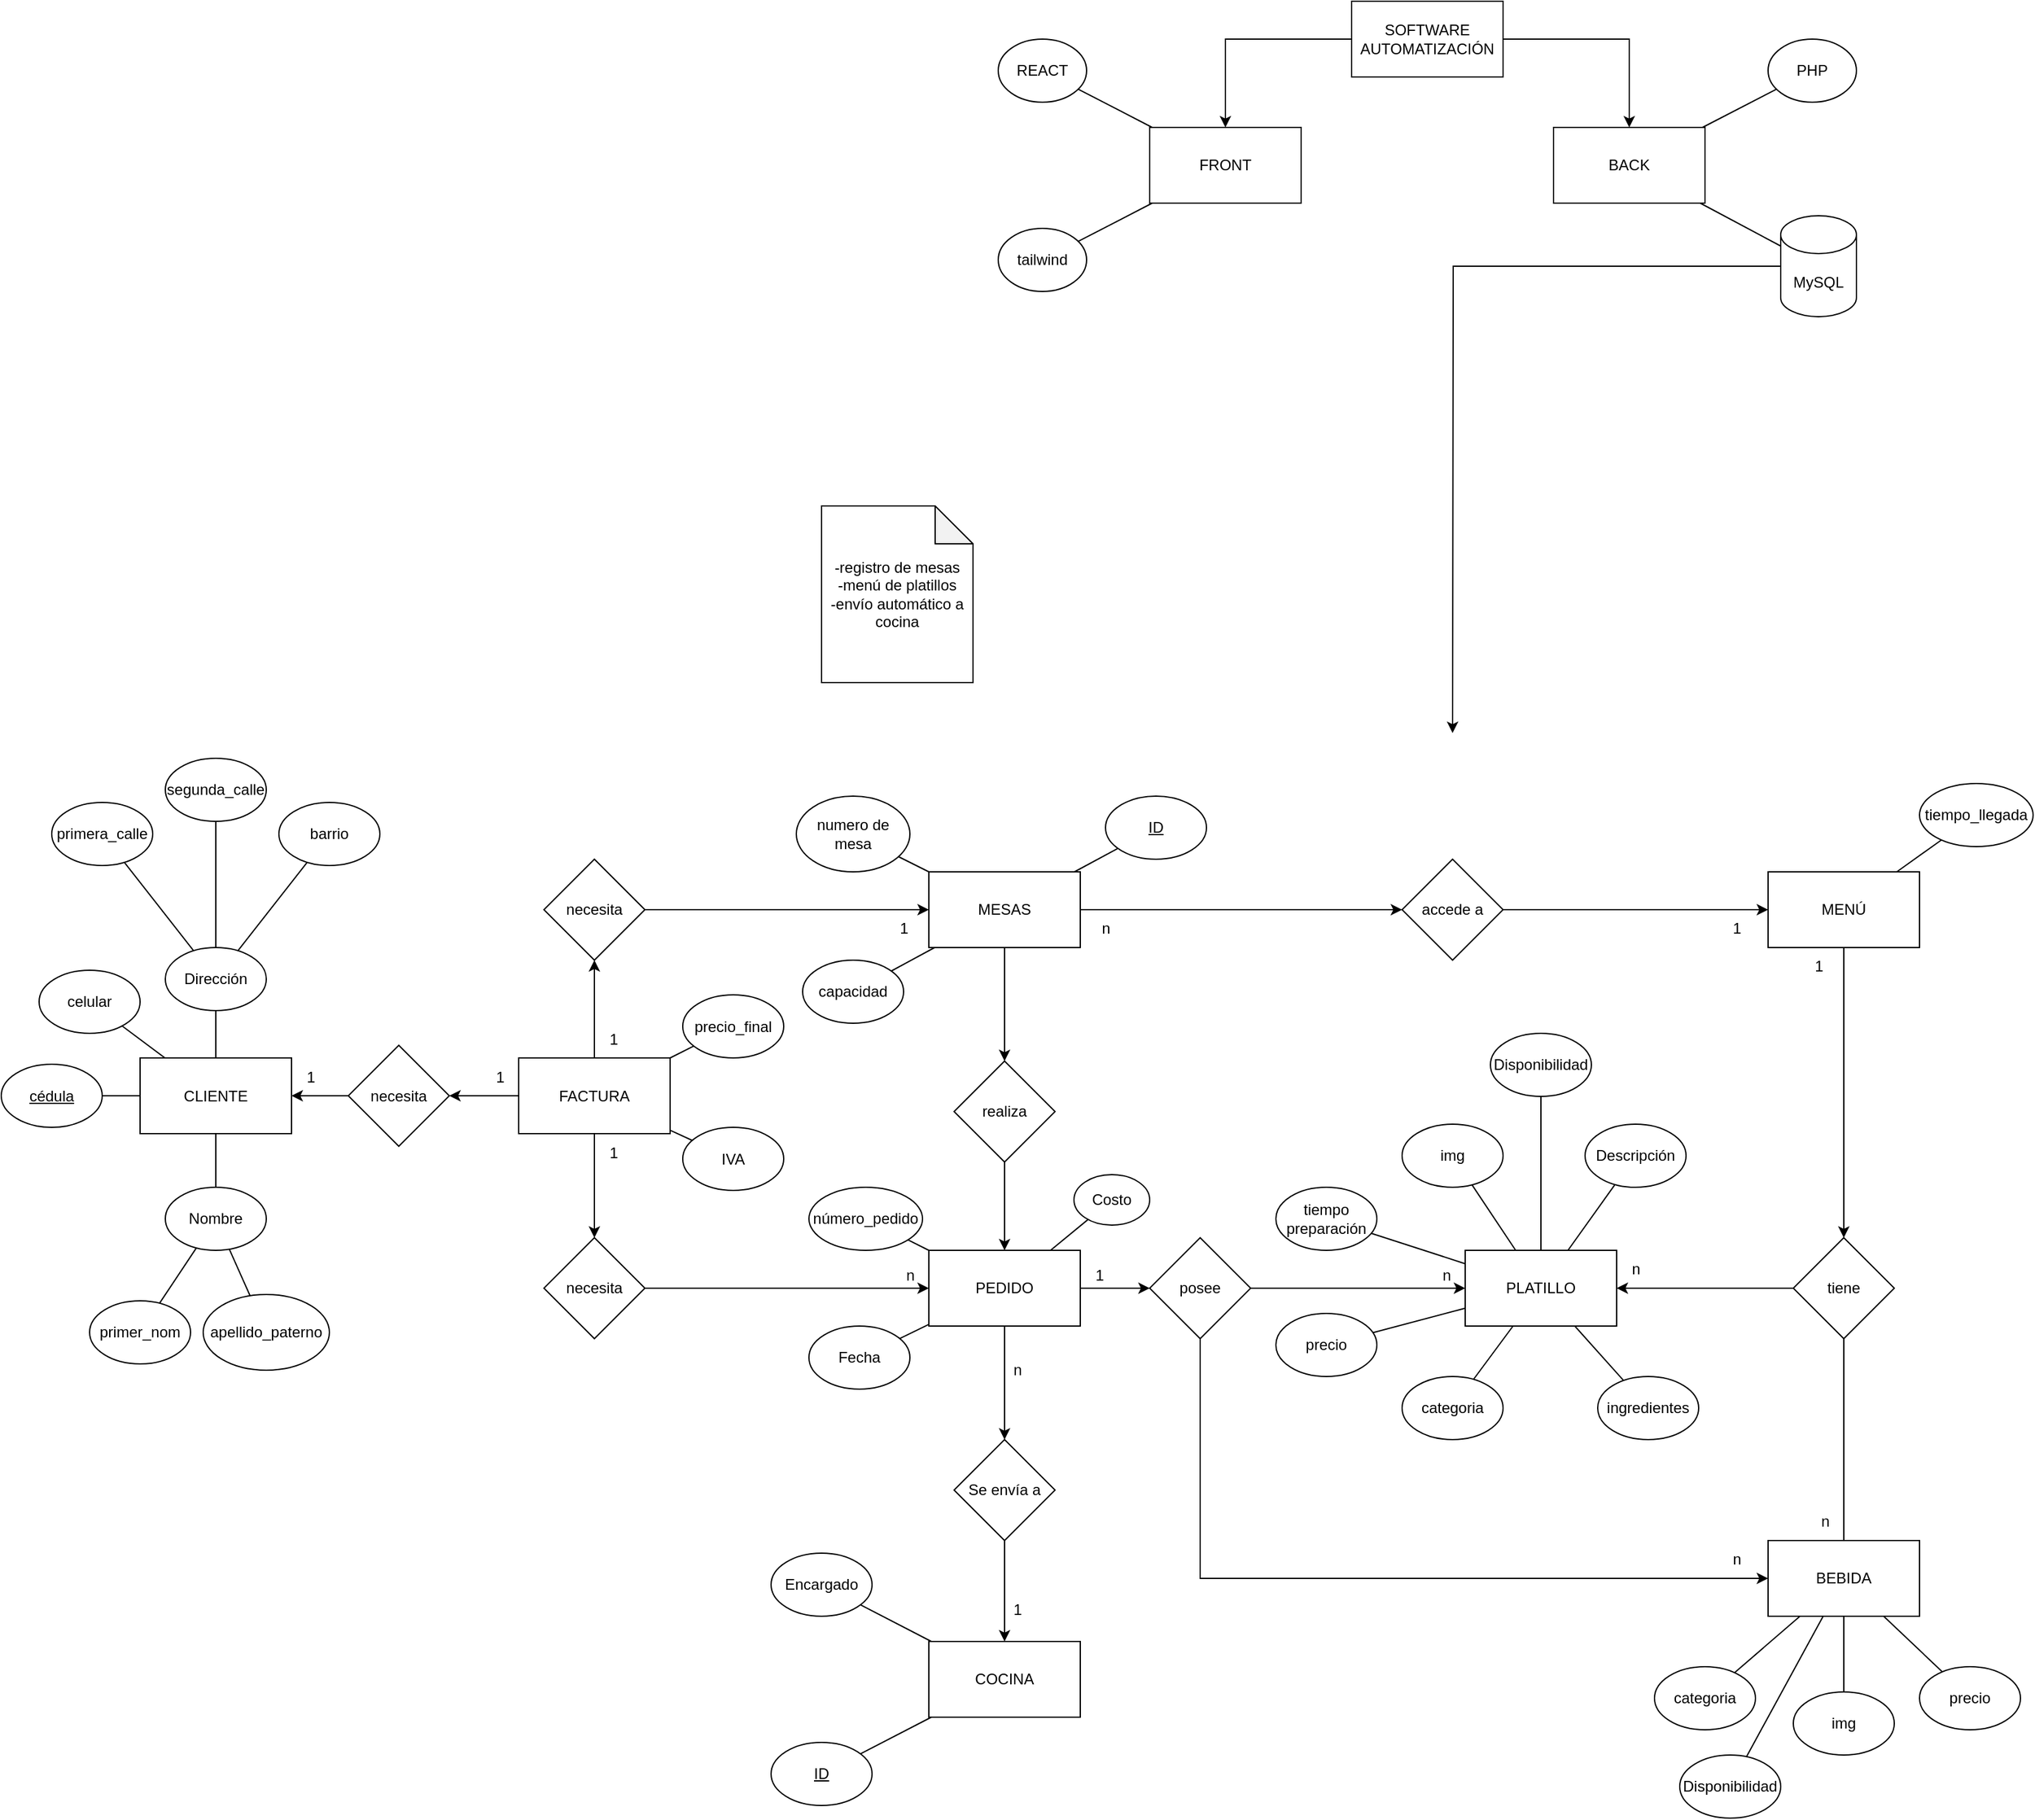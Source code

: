 <mxfile version="24.7.17">
  <diagram name="Página-1" id="Yf-jZIlcgXLQIsbTP1g4">
    <mxGraphModel dx="2413" dy="836" grid="1" gridSize="10" guides="1" tooltips="1" connect="1" arrows="1" fold="1" page="0" pageScale="1" pageWidth="827" pageHeight="1169" math="0" shadow="0">
      <root>
        <mxCell id="0" />
        <mxCell id="1" parent="0" />
        <mxCell id="35R58p7OfBMP2s4mFoBE-5" style="edgeStyle=orthogonalEdgeStyle;rounded=0;orthogonalLoop=1;jettySize=auto;html=1;" parent="1" source="35R58p7OfBMP2s4mFoBE-2" target="35R58p7OfBMP2s4mFoBE-3" edge="1">
          <mxGeometry relative="1" as="geometry" />
        </mxCell>
        <mxCell id="35R58p7OfBMP2s4mFoBE-6" style="edgeStyle=orthogonalEdgeStyle;rounded=0;orthogonalLoop=1;jettySize=auto;html=1;" parent="1" source="35R58p7OfBMP2s4mFoBE-2" target="35R58p7OfBMP2s4mFoBE-4" edge="1">
          <mxGeometry relative="1" as="geometry" />
        </mxCell>
        <mxCell id="35R58p7OfBMP2s4mFoBE-2" value="SOFTWARE AUTOMATIZACIÓN" style="rounded=0;whiteSpace=wrap;html=1;" parent="1" vertex="1">
          <mxGeometry x="320" y="100" width="120" height="60" as="geometry" />
        </mxCell>
        <mxCell id="35R58p7OfBMP2s4mFoBE-3" value="FRONT" style="rounded=0;whiteSpace=wrap;html=1;" parent="1" vertex="1">
          <mxGeometry x="160" y="200" width="120" height="60" as="geometry" />
        </mxCell>
        <mxCell id="35R58p7OfBMP2s4mFoBE-4" value="BACK" style="rounded=0;whiteSpace=wrap;html=1;" parent="1" vertex="1">
          <mxGeometry x="480" y="200" width="120" height="60" as="geometry" />
        </mxCell>
        <mxCell id="35R58p7OfBMP2s4mFoBE-7" value="PHP" style="ellipse;whiteSpace=wrap;html=1;" parent="1" vertex="1">
          <mxGeometry x="650" y="130" width="70" height="50" as="geometry" />
        </mxCell>
        <mxCell id="35R58p7OfBMP2s4mFoBE-9" value="" style="endArrow=none;html=1;rounded=0;" parent="1" source="35R58p7OfBMP2s4mFoBE-4" target="35R58p7OfBMP2s4mFoBE-7" edge="1">
          <mxGeometry width="50" height="50" relative="1" as="geometry">
            <mxPoint x="510" y="370" as="sourcePoint" />
            <mxPoint x="560" y="320" as="targetPoint" />
          </mxGeometry>
        </mxCell>
        <mxCell id="35R58p7OfBMP2s4mFoBE-10" value="-registro de mesas&lt;div&gt;-menú de platillos&lt;/div&gt;&lt;div&gt;-envío automático a cocina&lt;/div&gt;" style="shape=note;whiteSpace=wrap;html=1;backgroundOutline=1;darkOpacity=0.05;" parent="1" vertex="1">
          <mxGeometry x="-100" y="500" width="120" height="140" as="geometry" />
        </mxCell>
        <mxCell id="35R58p7OfBMP2s4mFoBE-20" style="edgeStyle=orthogonalEdgeStyle;rounded=0;orthogonalLoop=1;jettySize=auto;html=1;" parent="1" source="35R58p7OfBMP2s4mFoBE-13" edge="1">
          <mxGeometry relative="1" as="geometry">
            <mxPoint x="400" y="680" as="targetPoint" />
          </mxGeometry>
        </mxCell>
        <mxCell id="35R58p7OfBMP2s4mFoBE-13" value="MySQL" style="shape=cylinder3;whiteSpace=wrap;html=1;boundedLbl=1;backgroundOutline=1;size=15;" parent="1" vertex="1">
          <mxGeometry x="660" y="270" width="60" height="80" as="geometry" />
        </mxCell>
        <mxCell id="35R58p7OfBMP2s4mFoBE-14" value="" style="endArrow=none;html=1;rounded=0;" parent="1" source="35R58p7OfBMP2s4mFoBE-13" target="35R58p7OfBMP2s4mFoBE-4" edge="1">
          <mxGeometry width="50" height="50" relative="1" as="geometry">
            <mxPoint x="490" y="380" as="sourcePoint" />
            <mxPoint x="540" y="330" as="targetPoint" />
          </mxGeometry>
        </mxCell>
        <mxCell id="35R58p7OfBMP2s4mFoBE-15" value="REACT" style="ellipse;whiteSpace=wrap;html=1;" parent="1" vertex="1">
          <mxGeometry x="40" y="130" width="70" height="50" as="geometry" />
        </mxCell>
        <mxCell id="35R58p7OfBMP2s4mFoBE-16" value="" style="endArrow=none;html=1;rounded=0;" parent="1" source="35R58p7OfBMP2s4mFoBE-15" target="35R58p7OfBMP2s4mFoBE-3" edge="1">
          <mxGeometry width="50" height="50" relative="1" as="geometry">
            <mxPoint x="60" y="290" as="sourcePoint" />
            <mxPoint x="110" y="240" as="targetPoint" />
          </mxGeometry>
        </mxCell>
        <mxCell id="35R58p7OfBMP2s4mFoBE-17" value="tailwind" style="ellipse;whiteSpace=wrap;html=1;" parent="1" vertex="1">
          <mxGeometry x="40" y="280" width="70" height="50" as="geometry" />
        </mxCell>
        <mxCell id="35R58p7OfBMP2s4mFoBE-18" value="" style="endArrow=none;html=1;rounded=0;" parent="1" source="35R58p7OfBMP2s4mFoBE-17" target="35R58p7OfBMP2s4mFoBE-3" edge="1">
          <mxGeometry width="50" height="50" relative="1" as="geometry">
            <mxPoint x="40" y="330" as="sourcePoint" />
            <mxPoint x="90" y="280" as="targetPoint" />
          </mxGeometry>
        </mxCell>
        <mxCell id="pSod8uxUXED8SF98zxaf-2" style="edgeStyle=orthogonalEdgeStyle;rounded=0;orthogonalLoop=1;jettySize=auto;html=1;" edge="1" parent="1" source="35R58p7OfBMP2s4mFoBE-21" target="pSod8uxUXED8SF98zxaf-1">
          <mxGeometry relative="1" as="geometry" />
        </mxCell>
        <mxCell id="pSod8uxUXED8SF98zxaf-59" style="edgeStyle=orthogonalEdgeStyle;rounded=0;orthogonalLoop=1;jettySize=auto;html=1;" edge="1" parent="1" source="35R58p7OfBMP2s4mFoBE-21" target="35R58p7OfBMP2s4mFoBE-28">
          <mxGeometry relative="1" as="geometry" />
        </mxCell>
        <mxCell id="35R58p7OfBMP2s4mFoBE-21" value="MESAS" style="rounded=0;whiteSpace=wrap;html=1;" parent="1" vertex="1">
          <mxGeometry x="-15" y="790" width="120" height="60" as="geometry" />
        </mxCell>
        <mxCell id="35R58p7OfBMP2s4mFoBE-22" value="numero de mesa&lt;span style=&quot;color: rgba(0, 0, 0, 0); font-family: monospace; font-size: 0px; text-align: start; text-wrap: nowrap;&quot;&gt;%3CmxGraphModel%3E%3Croot%3E%3CmxCell%20id%3D%220%22%2F%3E%3CmxCell%20id%3D%221%22%20parent%3D%220%22%2F%3E%3CmxCell%20id%3D%222%22%20value%3D%22REACT%22%20style%3D%22ellipse%3BwhiteSpace%3Dwrap%3Bhtml%3D1%3B%22%20vertex%3D%221%22%20parent%3D%221%22%3E%3CmxGeometry%20x%3D%22-10%22%20y%3D%22140%22%20width%3D%2270%22%20height%3D%2250%22%20as%3D%22geometry%22%2F%3E%3C%2FmxCell%3E%3C%2Froot%3E%3C%2FmxGraphModel%3E&lt;/span&gt;" style="ellipse;whiteSpace=wrap;html=1;" parent="1" vertex="1">
          <mxGeometry x="-120" y="730" width="90" height="60" as="geometry" />
        </mxCell>
        <mxCell id="35R58p7OfBMP2s4mFoBE-23" value="capacidad" style="ellipse;whiteSpace=wrap;html=1;" parent="1" vertex="1">
          <mxGeometry x="-115" y="860" width="80" height="50" as="geometry" />
        </mxCell>
        <mxCell id="35R58p7OfBMP2s4mFoBE-24" value="" style="endArrow=none;html=1;rounded=0;" parent="1" source="35R58p7OfBMP2s4mFoBE-21" target="35R58p7OfBMP2s4mFoBE-22" edge="1">
          <mxGeometry width="50" height="50" relative="1" as="geometry">
            <mxPoint x="-65" y="700" as="sourcePoint" />
            <mxPoint x="-15" y="650" as="targetPoint" />
          </mxGeometry>
        </mxCell>
        <mxCell id="35R58p7OfBMP2s4mFoBE-25" value="" style="endArrow=none;html=1;rounded=0;" parent="1" source="35R58p7OfBMP2s4mFoBE-21" target="35R58p7OfBMP2s4mFoBE-23" edge="1">
          <mxGeometry width="50" height="50" relative="1" as="geometry">
            <mxPoint x="-105" y="840" as="sourcePoint" />
            <mxPoint x="-55" y="790" as="targetPoint" />
          </mxGeometry>
        </mxCell>
        <mxCell id="35R58p7OfBMP2s4mFoBE-26" value="&lt;u&gt;ID&lt;/u&gt;" style="ellipse;whiteSpace=wrap;html=1;" parent="1" vertex="1">
          <mxGeometry x="125" y="730" width="80" height="50" as="geometry" />
        </mxCell>
        <mxCell id="35R58p7OfBMP2s4mFoBE-27" value="" style="endArrow=none;html=1;rounded=0;" parent="1" source="35R58p7OfBMP2s4mFoBE-26" target="35R58p7OfBMP2s4mFoBE-21" edge="1">
          <mxGeometry width="50" height="50" relative="1" as="geometry">
            <mxPoint x="165" y="900" as="sourcePoint" />
            <mxPoint x="215" y="850" as="targetPoint" />
          </mxGeometry>
        </mxCell>
        <mxCell id="35R58p7OfBMP2s4mFoBE-31" style="edgeStyle=orthogonalEdgeStyle;rounded=0;orthogonalLoop=1;jettySize=auto;html=1;" parent="1" source="35R58p7OfBMP2s4mFoBE-28" target="35R58p7OfBMP2s4mFoBE-33" edge="1">
          <mxGeometry relative="1" as="geometry">
            <mxPoint x="740" y="930" as="targetPoint" />
            <Array as="points">
              <mxPoint x="650" y="820" />
              <mxPoint x="650" y="820" />
            </Array>
          </mxGeometry>
        </mxCell>
        <mxCell id="35R58p7OfBMP2s4mFoBE-28" value="accede a" style="rhombus;whiteSpace=wrap;html=1;" parent="1" vertex="1">
          <mxGeometry x="360" y="780" width="80" height="80" as="geometry" />
        </mxCell>
        <mxCell id="35R58p7OfBMP2s4mFoBE-46" style="edgeStyle=orthogonalEdgeStyle;rounded=0;orthogonalLoop=1;jettySize=auto;html=1;" parent="1" source="35R58p7OfBMP2s4mFoBE-33" target="35R58p7OfBMP2s4mFoBE-45" edge="1">
          <mxGeometry relative="1" as="geometry" />
        </mxCell>
        <mxCell id="35R58p7OfBMP2s4mFoBE-33" value="MENÚ" style="rounded=0;whiteSpace=wrap;html=1;" parent="1" vertex="1">
          <mxGeometry x="650" y="790" width="120" height="60" as="geometry" />
        </mxCell>
        <mxCell id="35R58p7OfBMP2s4mFoBE-37" value="tiempo_llegada" style="ellipse;whiteSpace=wrap;html=1;" parent="1" vertex="1">
          <mxGeometry x="770" y="720" width="90" height="50" as="geometry" />
        </mxCell>
        <mxCell id="35R58p7OfBMP2s4mFoBE-41" value="" style="endArrow=none;html=1;rounded=0;" parent="1" source="35R58p7OfBMP2s4mFoBE-37" target="35R58p7OfBMP2s4mFoBE-33" edge="1">
          <mxGeometry width="50" height="50" relative="1" as="geometry">
            <mxPoint x="945" y="1190" as="sourcePoint" />
            <mxPoint x="995" y="1140" as="targetPoint" />
          </mxGeometry>
        </mxCell>
        <mxCell id="35R58p7OfBMP2s4mFoBE-42" value="PLATILLO" style="rounded=0;whiteSpace=wrap;html=1;" parent="1" vertex="1">
          <mxGeometry x="410" y="1090" width="120" height="60" as="geometry" />
        </mxCell>
        <mxCell id="35R58p7OfBMP2s4mFoBE-44" value="ingredientes" style="ellipse;whiteSpace=wrap;html=1;" parent="1" vertex="1">
          <mxGeometry x="515" y="1190" width="80" height="50" as="geometry" />
        </mxCell>
        <mxCell id="pSod8uxUXED8SF98zxaf-55" style="edgeStyle=orthogonalEdgeStyle;rounded=0;orthogonalLoop=1;jettySize=auto;html=1;" edge="1" parent="1" source="35R58p7OfBMP2s4mFoBE-45" target="35R58p7OfBMP2s4mFoBE-42">
          <mxGeometry relative="1" as="geometry" />
        </mxCell>
        <mxCell id="35R58p7OfBMP2s4mFoBE-45" value="tiene" style="rhombus;whiteSpace=wrap;html=1;" parent="1" vertex="1">
          <mxGeometry x="670" y="1080" width="80" height="80" as="geometry" />
        </mxCell>
        <mxCell id="35R58p7OfBMP2s4mFoBE-48" value="" style="endArrow=none;html=1;rounded=0;" parent="1" source="35R58p7OfBMP2s4mFoBE-43" target="35R58p7OfBMP2s4mFoBE-42" edge="1">
          <mxGeometry width="50" height="50" relative="1" as="geometry">
            <mxPoint x="325" y="1120" as="sourcePoint" />
            <mxPoint x="375" y="1070" as="targetPoint" />
          </mxGeometry>
        </mxCell>
        <mxCell id="35R58p7OfBMP2s4mFoBE-49" value="" style="endArrow=none;html=1;rounded=0;" parent="1" source="35R58p7OfBMP2s4mFoBE-44" target="35R58p7OfBMP2s4mFoBE-42" edge="1">
          <mxGeometry width="50" height="50" relative="1" as="geometry">
            <mxPoint x="315" y="1220" as="sourcePoint" />
            <mxPoint x="365" y="1170" as="targetPoint" />
          </mxGeometry>
        </mxCell>
        <mxCell id="35R58p7OfBMP2s4mFoBE-50" value="img" style="ellipse;whiteSpace=wrap;html=1;" parent="1" vertex="1">
          <mxGeometry x="360" y="990" width="80" height="50" as="geometry" />
        </mxCell>
        <mxCell id="35R58p7OfBMP2s4mFoBE-51" value="" style="endArrow=none;html=1;rounded=0;" parent="1" source="35R58p7OfBMP2s4mFoBE-50" target="35R58p7OfBMP2s4mFoBE-42" edge="1">
          <mxGeometry width="50" height="50" relative="1" as="geometry">
            <mxPoint x="325" y="1210" as="sourcePoint" />
            <mxPoint x="375" y="1160" as="targetPoint" />
          </mxGeometry>
        </mxCell>
        <mxCell id="35R58p7OfBMP2s4mFoBE-57" value="tiempo&lt;div&gt;preparación&lt;/div&gt;" style="ellipse;whiteSpace=wrap;html=1;" parent="1" vertex="1">
          <mxGeometry x="260" y="1040" width="80" height="50" as="geometry" />
        </mxCell>
        <mxCell id="35R58p7OfBMP2s4mFoBE-58" value="" style="endArrow=none;html=1;rounded=0;" parent="1" source="35R58p7OfBMP2s4mFoBE-57" target="35R58p7OfBMP2s4mFoBE-42" edge="1">
          <mxGeometry width="50" height="50" relative="1" as="geometry">
            <mxPoint x="225" y="1200" as="sourcePoint" />
            <mxPoint x="275" y="1150" as="targetPoint" />
          </mxGeometry>
        </mxCell>
        <mxCell id="35R58p7OfBMP2s4mFoBE-59" value="" style="endArrow=none;html=1;rounded=0;" parent="1" source="35R58p7OfBMP2s4mFoBE-60" target="35R58p7OfBMP2s4mFoBE-42" edge="1">
          <mxGeometry width="50" height="50" relative="1" as="geometry">
            <mxPoint x="365" y="1280" as="sourcePoint" />
            <mxPoint x="295" y="1300" as="targetPoint" />
          </mxGeometry>
        </mxCell>
        <mxCell id="35R58p7OfBMP2s4mFoBE-60" value="categoria" style="ellipse;whiteSpace=wrap;html=1;" parent="1" vertex="1">
          <mxGeometry x="360" y="1190" width="80" height="50" as="geometry" />
        </mxCell>
        <mxCell id="35R58p7OfBMP2s4mFoBE-62" value="BEBIDA" style="rounded=0;whiteSpace=wrap;html=1;" parent="1" vertex="1">
          <mxGeometry x="650" y="1320" width="120" height="60" as="geometry" />
        </mxCell>
        <mxCell id="35R58p7OfBMP2s4mFoBE-63" value="categoria" style="ellipse;whiteSpace=wrap;html=1;" parent="1" vertex="1">
          <mxGeometry x="560" y="1420" width="80" height="50" as="geometry" />
        </mxCell>
        <mxCell id="35R58p7OfBMP2s4mFoBE-64" value="" style="endArrow=none;html=1;rounded=0;" parent="1" source="35R58p7OfBMP2s4mFoBE-62" target="35R58p7OfBMP2s4mFoBE-63" edge="1">
          <mxGeometry width="50" height="50" relative="1" as="geometry">
            <mxPoint x="517" y="1200" as="sourcePoint" />
            <mxPoint x="581" y="1136" as="targetPoint" />
          </mxGeometry>
        </mxCell>
        <mxCell id="35R58p7OfBMP2s4mFoBE-65" value="img" style="ellipse;whiteSpace=wrap;html=1;" parent="1" vertex="1">
          <mxGeometry x="670" y="1440" width="80" height="50" as="geometry" />
        </mxCell>
        <mxCell id="35R58p7OfBMP2s4mFoBE-66" value="" style="endArrow=none;html=1;rounded=0;" parent="1" source="35R58p7OfBMP2s4mFoBE-62" target="35R58p7OfBMP2s4mFoBE-65" edge="1">
          <mxGeometry width="50" height="50" relative="1" as="geometry">
            <mxPoint x="665" y="1330" as="sourcePoint" />
            <mxPoint x="613" y="1285" as="targetPoint" />
          </mxGeometry>
        </mxCell>
        <mxCell id="35R58p7OfBMP2s4mFoBE-93" value="precio" style="ellipse;whiteSpace=wrap;html=1;" parent="1" vertex="1">
          <mxGeometry x="260" y="1140" width="80" height="50" as="geometry" />
        </mxCell>
        <mxCell id="35R58p7OfBMP2s4mFoBE-94" value="" style="endArrow=none;html=1;rounded=0;" parent="1" source="35R58p7OfBMP2s4mFoBE-93" target="35R58p7OfBMP2s4mFoBE-42" edge="1">
          <mxGeometry width="50" height="50" relative="1" as="geometry">
            <mxPoint x="370" y="1400" as="sourcePoint" />
            <mxPoint x="420" y="1350" as="targetPoint" />
          </mxGeometry>
        </mxCell>
        <mxCell id="35R58p7OfBMP2s4mFoBE-43" value="Descripción" style="ellipse;whiteSpace=wrap;html=1;" parent="1" vertex="1">
          <mxGeometry x="505" y="990" width="80" height="50" as="geometry" />
        </mxCell>
        <mxCell id="35R58p7OfBMP2s4mFoBE-99" value="" style="endArrow=none;html=1;rounded=0;" parent="1" source="35R58p7OfBMP2s4mFoBE-62" target="35R58p7OfBMP2s4mFoBE-45" edge="1">
          <mxGeometry width="50" height="50" relative="1" as="geometry">
            <mxPoint x="620" y="1390" as="sourcePoint" />
            <mxPoint x="710" y="1240" as="targetPoint" />
          </mxGeometry>
        </mxCell>
        <mxCell id="pSod8uxUXED8SF98zxaf-4" style="edgeStyle=orthogonalEdgeStyle;rounded=0;orthogonalLoop=1;jettySize=auto;html=1;" edge="1" parent="1" source="pSod8uxUXED8SF98zxaf-1" target="pSod8uxUXED8SF98zxaf-3">
          <mxGeometry relative="1" as="geometry" />
        </mxCell>
        <mxCell id="pSod8uxUXED8SF98zxaf-1" value="realiza" style="rhombus;whiteSpace=wrap;html=1;" vertex="1" parent="1">
          <mxGeometry x="5" y="940" width="80" height="80" as="geometry" />
        </mxCell>
        <mxCell id="pSod8uxUXED8SF98zxaf-12" style="edgeStyle=orthogonalEdgeStyle;rounded=0;orthogonalLoop=1;jettySize=auto;html=1;" edge="1" parent="1" source="pSod8uxUXED8SF98zxaf-3" target="pSod8uxUXED8SF98zxaf-11">
          <mxGeometry relative="1" as="geometry" />
        </mxCell>
        <mxCell id="pSod8uxUXED8SF98zxaf-73" style="edgeStyle=orthogonalEdgeStyle;rounded=0;orthogonalLoop=1;jettySize=auto;html=1;" edge="1" parent="1" source="pSod8uxUXED8SF98zxaf-3" target="pSod8uxUXED8SF98zxaf-72">
          <mxGeometry relative="1" as="geometry" />
        </mxCell>
        <mxCell id="pSod8uxUXED8SF98zxaf-3" value="PEDIDO" style="rounded=0;whiteSpace=wrap;html=1;" vertex="1" parent="1">
          <mxGeometry x="-15" y="1090" width="120" height="60" as="geometry" />
        </mxCell>
        <mxCell id="pSod8uxUXED8SF98zxaf-5" value="número_pedido" style="ellipse;whiteSpace=wrap;html=1;" vertex="1" parent="1">
          <mxGeometry x="-110" y="1040" width="90" height="50" as="geometry" />
        </mxCell>
        <mxCell id="pSod8uxUXED8SF98zxaf-6" value="" style="endArrow=none;html=1;rounded=0;" edge="1" parent="1" source="pSod8uxUXED8SF98zxaf-3" target="pSod8uxUXED8SF98zxaf-5">
          <mxGeometry width="50" height="50" relative="1" as="geometry">
            <mxPoint x="-110" y="1190" as="sourcePoint" />
            <mxPoint x="-60" y="1140" as="targetPoint" />
          </mxGeometry>
        </mxCell>
        <mxCell id="pSod8uxUXED8SF98zxaf-7" value="Fecha" style="ellipse;whiteSpace=wrap;html=1;" vertex="1" parent="1">
          <mxGeometry x="-110" y="1150" width="80" height="50" as="geometry" />
        </mxCell>
        <mxCell id="pSod8uxUXED8SF98zxaf-8" value="" style="endArrow=none;html=1;rounded=0;" edge="1" parent="1" source="pSod8uxUXED8SF98zxaf-7" target="pSod8uxUXED8SF98zxaf-3">
          <mxGeometry width="50" height="50" relative="1" as="geometry">
            <mxPoint x="-110" y="1160" as="sourcePoint" />
            <mxPoint x="-60" y="1110" as="targetPoint" />
          </mxGeometry>
        </mxCell>
        <mxCell id="pSod8uxUXED8SF98zxaf-9" value="precio" style="ellipse;whiteSpace=wrap;html=1;" vertex="1" parent="1">
          <mxGeometry x="770" y="1420" width="80" height="50" as="geometry" />
        </mxCell>
        <mxCell id="pSod8uxUXED8SF98zxaf-10" value="" style="endArrow=none;html=1;rounded=0;" edge="1" parent="1" source="pSod8uxUXED8SF98zxaf-9" target="35R58p7OfBMP2s4mFoBE-62">
          <mxGeometry width="50" height="50" relative="1" as="geometry">
            <mxPoint x="505" y="1570" as="sourcePoint" />
            <mxPoint x="555" y="1520" as="targetPoint" />
          </mxGeometry>
        </mxCell>
        <mxCell id="pSod8uxUXED8SF98zxaf-13" style="edgeStyle=orthogonalEdgeStyle;rounded=0;orthogonalLoop=1;jettySize=auto;html=1;" edge="1" parent="1" source="pSod8uxUXED8SF98zxaf-11" target="35R58p7OfBMP2s4mFoBE-42">
          <mxGeometry relative="1" as="geometry" />
        </mxCell>
        <mxCell id="pSod8uxUXED8SF98zxaf-14" style="edgeStyle=orthogonalEdgeStyle;rounded=0;orthogonalLoop=1;jettySize=auto;html=1;entryX=0;entryY=0.5;entryDx=0;entryDy=0;" edge="1" parent="1" source="pSod8uxUXED8SF98zxaf-11" target="35R58p7OfBMP2s4mFoBE-62">
          <mxGeometry relative="1" as="geometry">
            <Array as="points">
              <mxPoint x="200" y="1350" />
            </Array>
          </mxGeometry>
        </mxCell>
        <mxCell id="pSod8uxUXED8SF98zxaf-11" value="posee" style="rhombus;whiteSpace=wrap;html=1;" vertex="1" parent="1">
          <mxGeometry x="160" y="1080" width="80" height="80" as="geometry" />
        </mxCell>
        <mxCell id="pSod8uxUXED8SF98zxaf-15" value="CLIENTE" style="rounded=0;whiteSpace=wrap;html=1;" vertex="1" parent="1">
          <mxGeometry x="-640" y="937.5" width="120" height="60" as="geometry" />
        </mxCell>
        <mxCell id="pSod8uxUXED8SF98zxaf-20" value="&lt;u&gt;cédula&lt;/u&gt;" style="ellipse;whiteSpace=wrap;html=1;" vertex="1" parent="1">
          <mxGeometry x="-750" y="942.5" width="80" height="50" as="geometry" />
        </mxCell>
        <mxCell id="pSod8uxUXED8SF98zxaf-21" value="" style="endArrow=none;html=1;rounded=0;" edge="1" parent="1" source="pSod8uxUXED8SF98zxaf-20" target="pSod8uxUXED8SF98zxaf-15">
          <mxGeometry width="50" height="50" relative="1" as="geometry">
            <mxPoint x="-605" y="1117.5" as="sourcePoint" />
            <mxPoint x="-555" y="1067.5" as="targetPoint" />
          </mxGeometry>
        </mxCell>
        <mxCell id="pSod8uxUXED8SF98zxaf-22" value="Nombre" style="ellipse;whiteSpace=wrap;html=1;" vertex="1" parent="1">
          <mxGeometry x="-620" y="1040" width="80" height="50" as="geometry" />
        </mxCell>
        <mxCell id="pSod8uxUXED8SF98zxaf-23" value="" style="endArrow=none;html=1;rounded=0;" edge="1" parent="1" source="pSod8uxUXED8SF98zxaf-22" target="pSod8uxUXED8SF98zxaf-15">
          <mxGeometry width="50" height="50" relative="1" as="geometry">
            <mxPoint x="-660" y="1107.5" as="sourcePoint" />
            <mxPoint x="-610" y="1057.5" as="targetPoint" />
          </mxGeometry>
        </mxCell>
        <mxCell id="pSod8uxUXED8SF98zxaf-24" value="primer_nom" style="ellipse;whiteSpace=wrap;html=1;" vertex="1" parent="1">
          <mxGeometry x="-680" y="1130" width="80" height="50" as="geometry" />
        </mxCell>
        <mxCell id="pSod8uxUXED8SF98zxaf-25" value="apellido_paterno" style="ellipse;whiteSpace=wrap;html=1;" vertex="1" parent="1">
          <mxGeometry x="-590" y="1125" width="100" height="60" as="geometry" />
        </mxCell>
        <mxCell id="pSod8uxUXED8SF98zxaf-26" value="" style="endArrow=none;html=1;rounded=0;" edge="1" parent="1" source="pSod8uxUXED8SF98zxaf-24" target="pSod8uxUXED8SF98zxaf-22">
          <mxGeometry width="50" height="50" relative="1" as="geometry">
            <mxPoint x="-715" y="1165" as="sourcePoint" />
            <mxPoint x="-665" y="1115" as="targetPoint" />
          </mxGeometry>
        </mxCell>
        <mxCell id="pSod8uxUXED8SF98zxaf-27" value="" style="endArrow=none;html=1;rounded=0;" edge="1" parent="1" source="pSod8uxUXED8SF98zxaf-25" target="pSod8uxUXED8SF98zxaf-22">
          <mxGeometry width="50" height="50" relative="1" as="geometry">
            <mxPoint x="-735" y="1165" as="sourcePoint" />
            <mxPoint x="-685" y="1115" as="targetPoint" />
          </mxGeometry>
        </mxCell>
        <mxCell id="pSod8uxUXED8SF98zxaf-31" style="edgeStyle=orthogonalEdgeStyle;rounded=0;orthogonalLoop=1;jettySize=auto;html=1;" edge="1" parent="1" source="pSod8uxUXED8SF98zxaf-28" target="pSod8uxUXED8SF98zxaf-29">
          <mxGeometry relative="1" as="geometry" />
        </mxCell>
        <mxCell id="pSod8uxUXED8SF98zxaf-33" style="edgeStyle=orthogonalEdgeStyle;rounded=0;orthogonalLoop=1;jettySize=auto;html=1;" edge="1" parent="1" source="pSod8uxUXED8SF98zxaf-28" target="pSod8uxUXED8SF98zxaf-30">
          <mxGeometry relative="1" as="geometry" />
        </mxCell>
        <mxCell id="pSod8uxUXED8SF98zxaf-36" style="edgeStyle=orthogonalEdgeStyle;rounded=0;orthogonalLoop=1;jettySize=auto;html=1;" edge="1" parent="1" source="pSod8uxUXED8SF98zxaf-28" target="pSod8uxUXED8SF98zxaf-35">
          <mxGeometry relative="1" as="geometry" />
        </mxCell>
        <mxCell id="pSod8uxUXED8SF98zxaf-28" value="FACTURA" style="rounded=0;whiteSpace=wrap;html=1;" vertex="1" parent="1">
          <mxGeometry x="-340" y="937.5" width="120" height="60" as="geometry" />
        </mxCell>
        <mxCell id="pSod8uxUXED8SF98zxaf-32" style="edgeStyle=orthogonalEdgeStyle;rounded=0;orthogonalLoop=1;jettySize=auto;html=1;" edge="1" parent="1" source="pSod8uxUXED8SF98zxaf-29" target="35R58p7OfBMP2s4mFoBE-21">
          <mxGeometry relative="1" as="geometry" />
        </mxCell>
        <mxCell id="pSod8uxUXED8SF98zxaf-29" value="necesita" style="rhombus;whiteSpace=wrap;html=1;" vertex="1" parent="1">
          <mxGeometry x="-320" y="780" width="80" height="80" as="geometry" />
        </mxCell>
        <mxCell id="pSod8uxUXED8SF98zxaf-34" style="edgeStyle=orthogonalEdgeStyle;rounded=0;orthogonalLoop=1;jettySize=auto;html=1;" edge="1" parent="1" source="pSod8uxUXED8SF98zxaf-30" target="pSod8uxUXED8SF98zxaf-3">
          <mxGeometry relative="1" as="geometry" />
        </mxCell>
        <mxCell id="pSod8uxUXED8SF98zxaf-30" value="necesita" style="rhombus;whiteSpace=wrap;html=1;" vertex="1" parent="1">
          <mxGeometry x="-320" y="1080" width="80" height="80" as="geometry" />
        </mxCell>
        <mxCell id="pSod8uxUXED8SF98zxaf-37" style="edgeStyle=orthogonalEdgeStyle;rounded=0;orthogonalLoop=1;jettySize=auto;html=1;" edge="1" parent="1" source="pSod8uxUXED8SF98zxaf-35" target="pSod8uxUXED8SF98zxaf-15">
          <mxGeometry relative="1" as="geometry" />
        </mxCell>
        <mxCell id="pSod8uxUXED8SF98zxaf-35" value="necesita" style="rhombus;whiteSpace=wrap;html=1;" vertex="1" parent="1">
          <mxGeometry x="-475" y="927.5" width="80" height="80" as="geometry" />
        </mxCell>
        <mxCell id="pSod8uxUXED8SF98zxaf-38" value="Dirección" style="ellipse;whiteSpace=wrap;html=1;" vertex="1" parent="1">
          <mxGeometry x="-620" y="850" width="80" height="50" as="geometry" />
        </mxCell>
        <mxCell id="pSod8uxUXED8SF98zxaf-40" value="" style="endArrow=none;html=1;rounded=0;" edge="1" parent="1" source="pSod8uxUXED8SF98zxaf-15" target="pSod8uxUXED8SF98zxaf-38">
          <mxGeometry width="50" height="50" relative="1" as="geometry">
            <mxPoint x="-700" y="860" as="sourcePoint" />
            <mxPoint x="-650" y="810" as="targetPoint" />
          </mxGeometry>
        </mxCell>
        <mxCell id="pSod8uxUXED8SF98zxaf-41" value="primera_calle" style="ellipse;whiteSpace=wrap;html=1;" vertex="1" parent="1">
          <mxGeometry x="-710" y="735" width="80" height="50" as="geometry" />
        </mxCell>
        <mxCell id="pSod8uxUXED8SF98zxaf-42" value="segunda_calle" style="ellipse;whiteSpace=wrap;html=1;" vertex="1" parent="1">
          <mxGeometry x="-620" y="700" width="80" height="50" as="geometry" />
        </mxCell>
        <mxCell id="pSod8uxUXED8SF98zxaf-43" value="barrio" style="ellipse;whiteSpace=wrap;html=1;" vertex="1" parent="1">
          <mxGeometry x="-530" y="735" width="80" height="50" as="geometry" />
        </mxCell>
        <mxCell id="pSod8uxUXED8SF98zxaf-44" value="" style="endArrow=none;html=1;rounded=0;" edge="1" parent="1" source="pSod8uxUXED8SF98zxaf-38" target="pSod8uxUXED8SF98zxaf-43">
          <mxGeometry width="50" height="50" relative="1" as="geometry">
            <mxPoint x="-740" y="720" as="sourcePoint" />
            <mxPoint x="-690" y="670" as="targetPoint" />
          </mxGeometry>
        </mxCell>
        <mxCell id="pSod8uxUXED8SF98zxaf-45" value="" style="endArrow=none;html=1;rounded=0;" edge="1" parent="1" source="pSod8uxUXED8SF98zxaf-41" target="pSod8uxUXED8SF98zxaf-38">
          <mxGeometry width="50" height="50" relative="1" as="geometry">
            <mxPoint x="-730" y="730" as="sourcePoint" />
            <mxPoint x="-680" y="680" as="targetPoint" />
          </mxGeometry>
        </mxCell>
        <mxCell id="pSod8uxUXED8SF98zxaf-46" value="" style="endArrow=none;html=1;rounded=0;" edge="1" parent="1" source="pSod8uxUXED8SF98zxaf-38" target="pSod8uxUXED8SF98zxaf-42">
          <mxGeometry width="50" height="50" relative="1" as="geometry">
            <mxPoint x="-720" y="740" as="sourcePoint" />
            <mxPoint x="-560" y="780" as="targetPoint" />
          </mxGeometry>
        </mxCell>
        <mxCell id="pSod8uxUXED8SF98zxaf-47" value="1" style="text;html=1;align=center;verticalAlign=middle;resizable=0;points=[];autosize=1;strokeColor=none;fillColor=none;" vertex="1" parent="1">
          <mxGeometry x="-280" y="907.5" width="30" height="30" as="geometry" />
        </mxCell>
        <mxCell id="pSod8uxUXED8SF98zxaf-48" value="1" style="text;html=1;align=center;verticalAlign=middle;resizable=0;points=[];autosize=1;strokeColor=none;fillColor=none;" vertex="1" parent="1">
          <mxGeometry x="-50" y="820" width="30" height="30" as="geometry" />
        </mxCell>
        <mxCell id="pSod8uxUXED8SF98zxaf-49" value="1" style="text;html=1;align=center;verticalAlign=middle;resizable=0;points=[];autosize=1;strokeColor=none;fillColor=none;" vertex="1" parent="1">
          <mxGeometry x="-370" y="938" width="30" height="30" as="geometry" />
        </mxCell>
        <mxCell id="pSod8uxUXED8SF98zxaf-50" value="1" style="text;html=1;align=center;verticalAlign=middle;resizable=0;points=[];autosize=1;strokeColor=none;fillColor=none;" vertex="1" parent="1">
          <mxGeometry x="-520" y="937.5" width="30" height="30" as="geometry" />
        </mxCell>
        <mxCell id="pSod8uxUXED8SF98zxaf-51" value="1" style="text;html=1;align=center;verticalAlign=middle;resizable=0;points=[];autosize=1;strokeColor=none;fillColor=none;" vertex="1" parent="1">
          <mxGeometry x="-280" y="997.5" width="30" height="30" as="geometry" />
        </mxCell>
        <mxCell id="pSod8uxUXED8SF98zxaf-52" value="n" style="text;html=1;align=center;verticalAlign=middle;resizable=0;points=[];autosize=1;strokeColor=none;fillColor=none;" vertex="1" parent="1">
          <mxGeometry x="-45" y="1095" width="30" height="30" as="geometry" />
        </mxCell>
        <mxCell id="pSod8uxUXED8SF98zxaf-53" value="1" style="text;html=1;align=center;verticalAlign=middle;resizable=0;points=[];autosize=1;strokeColor=none;fillColor=none;" vertex="1" parent="1">
          <mxGeometry x="105" y="1095" width="30" height="30" as="geometry" />
        </mxCell>
        <mxCell id="pSod8uxUXED8SF98zxaf-54" value="n" style="text;html=1;align=center;verticalAlign=middle;resizable=0;points=[];autosize=1;strokeColor=none;fillColor=none;" vertex="1" parent="1">
          <mxGeometry x="380" y="1095" width="30" height="30" as="geometry" />
        </mxCell>
        <mxCell id="pSod8uxUXED8SF98zxaf-56" value="1" style="text;html=1;align=center;verticalAlign=middle;resizable=0;points=[];autosize=1;strokeColor=none;fillColor=none;" vertex="1" parent="1">
          <mxGeometry x="675" y="850" width="30" height="30" as="geometry" />
        </mxCell>
        <mxCell id="pSod8uxUXED8SF98zxaf-57" value="n" style="text;html=1;align=center;verticalAlign=middle;resizable=0;points=[];autosize=1;strokeColor=none;fillColor=none;" vertex="1" parent="1">
          <mxGeometry x="530" y="1090" width="30" height="30" as="geometry" />
        </mxCell>
        <mxCell id="pSod8uxUXED8SF98zxaf-58" value="n" style="text;html=1;align=center;verticalAlign=middle;resizable=0;points=[];autosize=1;strokeColor=none;fillColor=none;" vertex="1" parent="1">
          <mxGeometry x="110" y="820" width="30" height="30" as="geometry" />
        </mxCell>
        <mxCell id="pSod8uxUXED8SF98zxaf-62" value="Disponibilidad" style="ellipse;whiteSpace=wrap;html=1;" vertex="1" parent="1">
          <mxGeometry x="430" y="918" width="80" height="50" as="geometry" />
        </mxCell>
        <mxCell id="pSod8uxUXED8SF98zxaf-63" value="" style="endArrow=none;html=1;rounded=0;" edge="1" parent="1" source="35R58p7OfBMP2s4mFoBE-42" target="pSod8uxUXED8SF98zxaf-62">
          <mxGeometry width="50" height="50" relative="1" as="geometry">
            <mxPoint x="380" y="990" as="sourcePoint" />
            <mxPoint x="430" y="940" as="targetPoint" />
          </mxGeometry>
        </mxCell>
        <mxCell id="pSod8uxUXED8SF98zxaf-64" value="Disponibilidad" style="ellipse;whiteSpace=wrap;html=1;" vertex="1" parent="1">
          <mxGeometry x="580" y="1490" width="80" height="50" as="geometry" />
        </mxCell>
        <mxCell id="pSod8uxUXED8SF98zxaf-65" value="" style="endArrow=none;html=1;rounded=0;" edge="1" parent="1" source="pSod8uxUXED8SF98zxaf-64" target="35R58p7OfBMP2s4mFoBE-62">
          <mxGeometry width="50" height="50" relative="1" as="geometry">
            <mxPoint x="760" y="1570" as="sourcePoint" />
            <mxPoint x="810" y="1520" as="targetPoint" />
          </mxGeometry>
        </mxCell>
        <mxCell id="pSod8uxUXED8SF98zxaf-66" value="n" style="text;html=1;align=center;verticalAlign=middle;resizable=0;points=[];autosize=1;strokeColor=none;fillColor=none;" vertex="1" parent="1">
          <mxGeometry x="680" y="1290" width="30" height="30" as="geometry" />
        </mxCell>
        <mxCell id="pSod8uxUXED8SF98zxaf-67" value="1" style="text;html=1;align=center;verticalAlign=middle;resizable=0;points=[];autosize=1;strokeColor=none;fillColor=none;" vertex="1" parent="1">
          <mxGeometry x="610" y="820" width="30" height="30" as="geometry" />
        </mxCell>
        <mxCell id="pSod8uxUXED8SF98zxaf-68" value="precio_final" style="ellipse;whiteSpace=wrap;html=1;" vertex="1" parent="1">
          <mxGeometry x="-210" y="887.5" width="80" height="50" as="geometry" />
        </mxCell>
        <mxCell id="pSod8uxUXED8SF98zxaf-69" value="IVA" style="ellipse;whiteSpace=wrap;html=1;" vertex="1" parent="1">
          <mxGeometry x="-210" y="992.5" width="80" height="50" as="geometry" />
        </mxCell>
        <mxCell id="pSod8uxUXED8SF98zxaf-70" value="" style="endArrow=none;html=1;rounded=0;" edge="1" parent="1" source="pSod8uxUXED8SF98zxaf-69" target="pSod8uxUXED8SF98zxaf-28">
          <mxGeometry width="50" height="50" relative="1" as="geometry">
            <mxPoint x="-390" y="1100" as="sourcePoint" />
            <mxPoint x="-340" y="1050" as="targetPoint" />
          </mxGeometry>
        </mxCell>
        <mxCell id="pSod8uxUXED8SF98zxaf-71" value="" style="endArrow=none;html=1;rounded=0;" edge="1" parent="1" source="pSod8uxUXED8SF98zxaf-68" target="pSod8uxUXED8SF98zxaf-28">
          <mxGeometry width="50" height="50" relative="1" as="geometry">
            <mxPoint x="-450" y="1120" as="sourcePoint" />
            <mxPoint x="-400" y="1070" as="targetPoint" />
          </mxGeometry>
        </mxCell>
        <mxCell id="pSod8uxUXED8SF98zxaf-75" style="edgeStyle=orthogonalEdgeStyle;rounded=0;orthogonalLoop=1;jettySize=auto;html=1;" edge="1" parent="1" source="pSod8uxUXED8SF98zxaf-72" target="pSod8uxUXED8SF98zxaf-74">
          <mxGeometry relative="1" as="geometry" />
        </mxCell>
        <mxCell id="pSod8uxUXED8SF98zxaf-72" value="Se envía a" style="rhombus;whiteSpace=wrap;html=1;" vertex="1" parent="1">
          <mxGeometry x="5" y="1240" width="80" height="80" as="geometry" />
        </mxCell>
        <mxCell id="pSod8uxUXED8SF98zxaf-74" value="COCINA" style="rounded=0;whiteSpace=wrap;html=1;" vertex="1" parent="1">
          <mxGeometry x="-15" y="1400" width="120" height="60" as="geometry" />
        </mxCell>
        <mxCell id="pSod8uxUXED8SF98zxaf-76" value="Encargado" style="ellipse;whiteSpace=wrap;html=1;" vertex="1" parent="1">
          <mxGeometry x="-140" y="1330" width="80" height="50" as="geometry" />
        </mxCell>
        <mxCell id="pSod8uxUXED8SF98zxaf-77" value="" style="endArrow=none;html=1;rounded=0;" edge="1" parent="1" source="pSod8uxUXED8SF98zxaf-76" target="pSod8uxUXED8SF98zxaf-74">
          <mxGeometry width="50" height="50" relative="1" as="geometry">
            <mxPoint x="-60" y="1460" as="sourcePoint" />
            <mxPoint x="-10" y="1410" as="targetPoint" />
          </mxGeometry>
        </mxCell>
        <mxCell id="pSod8uxUXED8SF98zxaf-78" value="n" style="text;html=1;align=center;verticalAlign=middle;resizable=0;points=[];autosize=1;strokeColor=none;fillColor=none;" vertex="1" parent="1">
          <mxGeometry x="40" y="1170" width="30" height="30" as="geometry" />
        </mxCell>
        <mxCell id="pSod8uxUXED8SF98zxaf-79" value="1" style="text;html=1;align=center;verticalAlign=middle;resizable=0;points=[];autosize=1;strokeColor=none;fillColor=none;" vertex="1" parent="1">
          <mxGeometry x="40" y="1360" width="30" height="30" as="geometry" />
        </mxCell>
        <mxCell id="pSod8uxUXED8SF98zxaf-80" value="n" style="text;html=1;align=center;verticalAlign=middle;resizable=0;points=[];autosize=1;strokeColor=none;fillColor=none;" vertex="1" parent="1">
          <mxGeometry x="610" y="1320" width="30" height="30" as="geometry" />
        </mxCell>
        <mxCell id="pSod8uxUXED8SF98zxaf-81" value="&lt;u&gt;ID&lt;/u&gt;" style="ellipse;whiteSpace=wrap;html=1;" vertex="1" parent="1">
          <mxGeometry x="-140" y="1480" width="80" height="50" as="geometry" />
        </mxCell>
        <mxCell id="pSod8uxUXED8SF98zxaf-82" value="" style="endArrow=none;html=1;rounded=0;" edge="1" parent="1" source="pSod8uxUXED8SF98zxaf-81" target="pSod8uxUXED8SF98zxaf-74">
          <mxGeometry width="50" height="50" relative="1" as="geometry">
            <mxPoint x="-190" y="1470" as="sourcePoint" />
            <mxPoint x="-140" y="1420" as="targetPoint" />
          </mxGeometry>
        </mxCell>
        <mxCell id="pSod8uxUXED8SF98zxaf-83" value="Costo" style="ellipse;whiteSpace=wrap;html=1;" vertex="1" parent="1">
          <mxGeometry x="100" y="1030" width="60" height="40" as="geometry" />
        </mxCell>
        <mxCell id="pSod8uxUXED8SF98zxaf-84" value="" style="endArrow=none;html=1;rounded=0;" edge="1" parent="1" source="pSod8uxUXED8SF98zxaf-83" target="pSod8uxUXED8SF98zxaf-3">
          <mxGeometry width="50" height="50" relative="1" as="geometry">
            <mxPoint x="-28" y="1170" as="sourcePoint" />
            <mxPoint x="-5" y="1159" as="targetPoint" />
          </mxGeometry>
        </mxCell>
        <mxCell id="pSod8uxUXED8SF98zxaf-85" value="celular" style="ellipse;whiteSpace=wrap;html=1;" vertex="1" parent="1">
          <mxGeometry x="-720" y="868" width="80" height="50" as="geometry" />
        </mxCell>
        <mxCell id="pSod8uxUXED8SF98zxaf-86" value="" style="endArrow=none;html=1;rounded=0;" edge="1" parent="1" source="pSod8uxUXED8SF98zxaf-15" target="pSod8uxUXED8SF98zxaf-85">
          <mxGeometry width="50" height="50" relative="1" as="geometry">
            <mxPoint x="-820" y="880" as="sourcePoint" />
            <mxPoint x="-770" y="830" as="targetPoint" />
          </mxGeometry>
        </mxCell>
      </root>
    </mxGraphModel>
  </diagram>
</mxfile>
